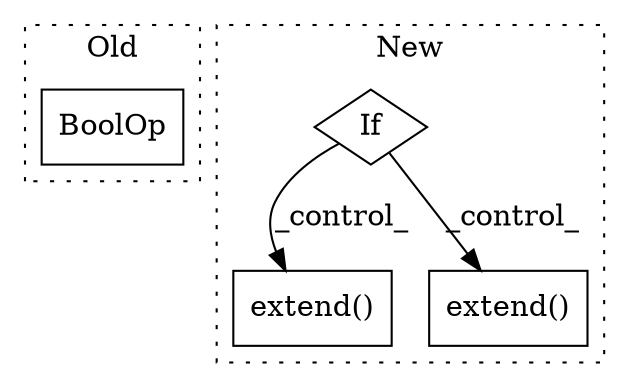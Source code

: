digraph G {
subgraph cluster0 {
1 [label="BoolOp" a="72" s="1492" l="44" shape="box"];
label = "Old";
style="dotted";
}
subgraph cluster1 {
2 [label="extend()" a="75" s="2188,2363" l="11,1" shape="box"];
3 [label="If" a="96" s="1617" l="3" shape="diamond"];
4 [label="extend()" a="75" s="1979,2178" l="11,1" shape="box"];
label = "New";
style="dotted";
}
3 -> 2 [label="_control_"];
3 -> 4 [label="_control_"];
}